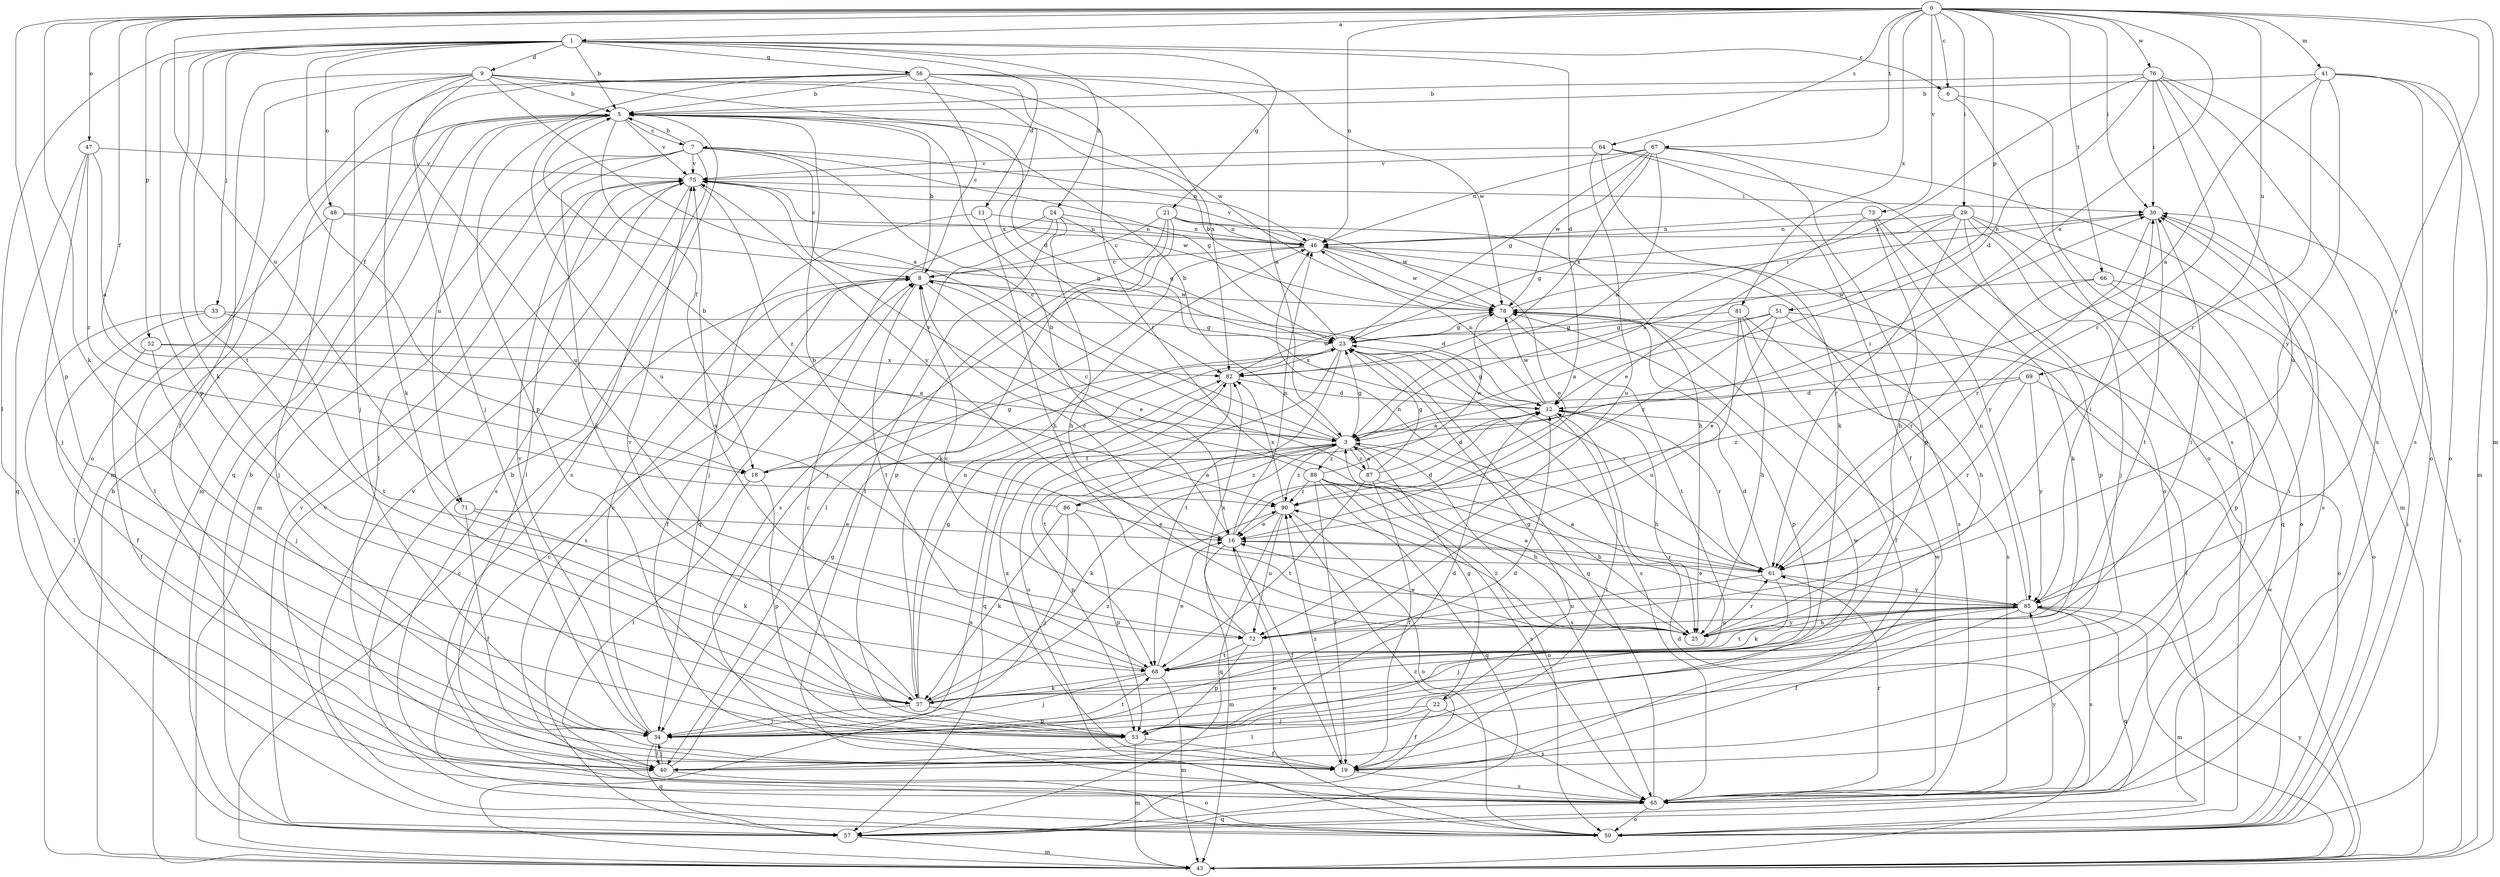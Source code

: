 strict digraph  {
0;
1;
3;
5;
6;
7;
8;
9;
11;
12;
16;
18;
19;
21;
22;
23;
24;
25;
29;
30;
33;
34;
37;
40;
41;
43;
46;
47;
48;
50;
51;
52;
53;
56;
57;
61;
64;
65;
66;
67;
68;
69;
71;
72;
73;
75;
76;
78;
81;
82;
85;
86;
87;
88;
90;
0 -> 1  [label=a];
0 -> 3  [label=a];
0 -> 6  [label=c];
0 -> 18  [label=f];
0 -> 29  [label=i];
0 -> 30  [label=i];
0 -> 37  [label=k];
0 -> 41  [label=m];
0 -> 43  [label=m];
0 -> 46  [label=n];
0 -> 47  [label=o];
0 -> 51  [label=p];
0 -> 52  [label=p];
0 -> 53  [label=p];
0 -> 64  [label=s];
0 -> 66  [label=t];
0 -> 67  [label=t];
0 -> 69  [label=u];
0 -> 71  [label=u];
0 -> 73  [label=v];
0 -> 76  [label=w];
0 -> 81  [label=x];
0 -> 85  [label=y];
1 -> 5  [label=b];
1 -> 6  [label=c];
1 -> 9  [label=d];
1 -> 11  [label=d];
1 -> 12  [label=d];
1 -> 18  [label=f];
1 -> 21  [label=g];
1 -> 24  [label=h];
1 -> 33  [label=j];
1 -> 37  [label=k];
1 -> 40  [label=l];
1 -> 48  [label=o];
1 -> 53  [label=p];
1 -> 56  [label=q];
1 -> 68  [label=t];
3 -> 5  [label=b];
3 -> 7  [label=c];
3 -> 18  [label=f];
3 -> 22  [label=g];
3 -> 23  [label=g];
3 -> 37  [label=k];
3 -> 53  [label=p];
3 -> 65  [label=s];
3 -> 86  [label=z];
3 -> 87  [label=z];
3 -> 88  [label=z];
3 -> 90  [label=z];
5 -> 7  [label=c];
5 -> 18  [label=f];
5 -> 43  [label=m];
5 -> 57  [label=q];
5 -> 71  [label=u];
5 -> 72  [label=u];
5 -> 75  [label=v];
6 -> 50  [label=o];
6 -> 65  [label=s];
7 -> 5  [label=b];
7 -> 8  [label=c];
7 -> 23  [label=g];
7 -> 37  [label=k];
7 -> 40  [label=l];
7 -> 43  [label=m];
7 -> 46  [label=n];
7 -> 65  [label=s];
7 -> 75  [label=v];
8 -> 5  [label=b];
8 -> 12  [label=d];
8 -> 16  [label=e];
8 -> 19  [label=f];
8 -> 65  [label=s];
8 -> 68  [label=t];
8 -> 78  [label=w];
9 -> 3  [label=a];
9 -> 5  [label=b];
9 -> 12  [label=d];
9 -> 19  [label=f];
9 -> 34  [label=j];
9 -> 37  [label=k];
9 -> 50  [label=o];
9 -> 72  [label=u];
9 -> 78  [label=w];
9 -> 82  [label=x];
11 -> 25  [label=h];
11 -> 34  [label=j];
11 -> 46  [label=n];
12 -> 3  [label=a];
12 -> 23  [label=g];
12 -> 25  [label=h];
12 -> 40  [label=l];
12 -> 46  [label=n];
12 -> 61  [label=r];
12 -> 78  [label=w];
16 -> 5  [label=b];
16 -> 12  [label=d];
16 -> 19  [label=f];
16 -> 43  [label=m];
16 -> 46  [label=n];
16 -> 61  [label=r];
16 -> 75  [label=v];
18 -> 23  [label=g];
18 -> 30  [label=i];
18 -> 40  [label=l];
18 -> 53  [label=p];
19 -> 30  [label=i];
19 -> 65  [label=s];
19 -> 82  [label=x];
19 -> 90  [label=z];
21 -> 8  [label=c];
21 -> 25  [label=h];
21 -> 34  [label=j];
21 -> 37  [label=k];
21 -> 46  [label=n];
21 -> 53  [label=p];
21 -> 78  [label=w];
22 -> 19  [label=f];
22 -> 23  [label=g];
22 -> 34  [label=j];
22 -> 40  [label=l];
22 -> 65  [label=s];
23 -> 5  [label=b];
23 -> 50  [label=o];
23 -> 61  [label=r];
23 -> 65  [label=s];
23 -> 68  [label=t];
23 -> 82  [label=x];
24 -> 19  [label=f];
24 -> 23  [label=g];
24 -> 25  [label=h];
24 -> 46  [label=n];
24 -> 57  [label=q];
24 -> 65  [label=s];
25 -> 3  [label=a];
25 -> 16  [label=e];
25 -> 61  [label=r];
25 -> 85  [label=y];
25 -> 90  [label=z];
29 -> 3  [label=a];
29 -> 23  [label=g];
29 -> 34  [label=j];
29 -> 46  [label=n];
29 -> 50  [label=o];
29 -> 53  [label=p];
29 -> 57  [label=q];
29 -> 61  [label=r];
30 -> 46  [label=n];
30 -> 61  [label=r];
30 -> 65  [label=s];
30 -> 68  [label=t];
33 -> 19  [label=f];
33 -> 23  [label=g];
33 -> 40  [label=l];
33 -> 68  [label=t];
34 -> 8  [label=c];
34 -> 12  [label=d];
34 -> 40  [label=l];
34 -> 57  [label=q];
34 -> 68  [label=t];
34 -> 75  [label=v];
37 -> 23  [label=g];
37 -> 34  [label=j];
37 -> 46  [label=n];
37 -> 53  [label=p];
37 -> 75  [label=v];
37 -> 90  [label=z];
40 -> 23  [label=g];
40 -> 34  [label=j];
40 -> 50  [label=o];
40 -> 78  [label=w];
41 -> 3  [label=a];
41 -> 5  [label=b];
41 -> 43  [label=m];
41 -> 50  [label=o];
41 -> 61  [label=r];
41 -> 65  [label=s];
41 -> 85  [label=y];
43 -> 5  [label=b];
43 -> 8  [label=c];
43 -> 12  [label=d];
43 -> 30  [label=i];
43 -> 78  [label=w];
43 -> 82  [label=x];
43 -> 85  [label=y];
46 -> 8  [label=c];
46 -> 16  [label=e];
46 -> 40  [label=l];
46 -> 65  [label=s];
46 -> 75  [label=v];
46 -> 78  [label=w];
47 -> 3  [label=a];
47 -> 34  [label=j];
47 -> 57  [label=q];
47 -> 75  [label=v];
47 -> 90  [label=z];
48 -> 23  [label=g];
48 -> 34  [label=j];
48 -> 40  [label=l];
48 -> 46  [label=n];
50 -> 5  [label=b];
50 -> 8  [label=c];
50 -> 16  [label=e];
50 -> 30  [label=i];
50 -> 75  [label=v];
51 -> 3  [label=a];
51 -> 16  [label=e];
51 -> 23  [label=g];
51 -> 25  [label=h];
51 -> 50  [label=o];
51 -> 90  [label=z];
52 -> 3  [label=a];
52 -> 19  [label=f];
52 -> 34  [label=j];
52 -> 82  [label=x];
53 -> 8  [label=c];
53 -> 12  [label=d];
53 -> 19  [label=f];
53 -> 43  [label=m];
56 -> 3  [label=a];
56 -> 5  [label=b];
56 -> 8  [label=c];
56 -> 34  [label=j];
56 -> 43  [label=m];
56 -> 53  [label=p];
56 -> 61  [label=r];
56 -> 78  [label=w];
56 -> 82  [label=x];
57 -> 5  [label=b];
57 -> 43  [label=m];
57 -> 75  [label=v];
57 -> 90  [label=z];
61 -> 8  [label=c];
61 -> 12  [label=d];
61 -> 37  [label=k];
61 -> 46  [label=n];
61 -> 72  [label=u];
61 -> 85  [label=y];
64 -> 19  [label=f];
64 -> 37  [label=k];
64 -> 50  [label=o];
64 -> 72  [label=u];
64 -> 75  [label=v];
65 -> 23  [label=g];
65 -> 50  [label=o];
65 -> 57  [label=q];
65 -> 61  [label=r];
65 -> 75  [label=v];
65 -> 78  [label=w];
65 -> 85  [label=y];
66 -> 50  [label=o];
66 -> 53  [label=p];
66 -> 61  [label=r];
66 -> 78  [label=w];
67 -> 3  [label=a];
67 -> 23  [label=g];
67 -> 43  [label=m];
67 -> 46  [label=n];
67 -> 53  [label=p];
67 -> 75  [label=v];
67 -> 78  [label=w];
67 -> 82  [label=x];
68 -> 16  [label=e];
68 -> 30  [label=i];
68 -> 34  [label=j];
68 -> 37  [label=k];
68 -> 43  [label=m];
68 -> 75  [label=v];
69 -> 12  [label=d];
69 -> 19  [label=f];
69 -> 61  [label=r];
69 -> 85  [label=y];
69 -> 90  [label=z];
71 -> 16  [label=e];
71 -> 19  [label=f];
71 -> 37  [label=k];
72 -> 8  [label=c];
72 -> 53  [label=p];
72 -> 68  [label=t];
72 -> 82  [label=x];
73 -> 16  [label=e];
73 -> 25  [label=h];
73 -> 37  [label=k];
73 -> 46  [label=n];
73 -> 85  [label=y];
75 -> 30  [label=i];
75 -> 40  [label=l];
75 -> 65  [label=s];
75 -> 78  [label=w];
75 -> 90  [label=z];
76 -> 5  [label=b];
76 -> 12  [label=d];
76 -> 30  [label=i];
76 -> 50  [label=o];
76 -> 61  [label=r];
76 -> 65  [label=s];
76 -> 72  [label=u];
76 -> 82  [label=x];
78 -> 23  [label=g];
78 -> 30  [label=i];
78 -> 53  [label=p];
78 -> 68  [label=t];
81 -> 19  [label=f];
81 -> 23  [label=g];
81 -> 25  [label=h];
81 -> 65  [label=s];
81 -> 72  [label=u];
82 -> 12  [label=d];
82 -> 57  [label=q];
82 -> 68  [label=t];
82 -> 78  [label=w];
85 -> 3  [label=a];
85 -> 5  [label=b];
85 -> 16  [label=e];
85 -> 19  [label=f];
85 -> 25  [label=h];
85 -> 30  [label=i];
85 -> 34  [label=j];
85 -> 43  [label=m];
85 -> 46  [label=n];
85 -> 57  [label=q];
85 -> 65  [label=s];
85 -> 68  [label=t];
85 -> 72  [label=u];
86 -> 3  [label=a];
86 -> 5  [label=b];
86 -> 16  [label=e];
86 -> 34  [label=j];
86 -> 37  [label=k];
86 -> 53  [label=p];
87 -> 3  [label=a];
87 -> 8  [label=c];
87 -> 12  [label=d];
87 -> 19  [label=f];
87 -> 23  [label=g];
87 -> 25  [label=h];
87 -> 68  [label=t];
88 -> 19  [label=f];
88 -> 25  [label=h];
88 -> 50  [label=o];
88 -> 57  [label=q];
88 -> 65  [label=s];
88 -> 75  [label=v];
88 -> 78  [label=w];
88 -> 90  [label=z];
90 -> 16  [label=e];
90 -> 50  [label=o];
90 -> 57  [label=q];
90 -> 72  [label=u];
90 -> 82  [label=x];
}
